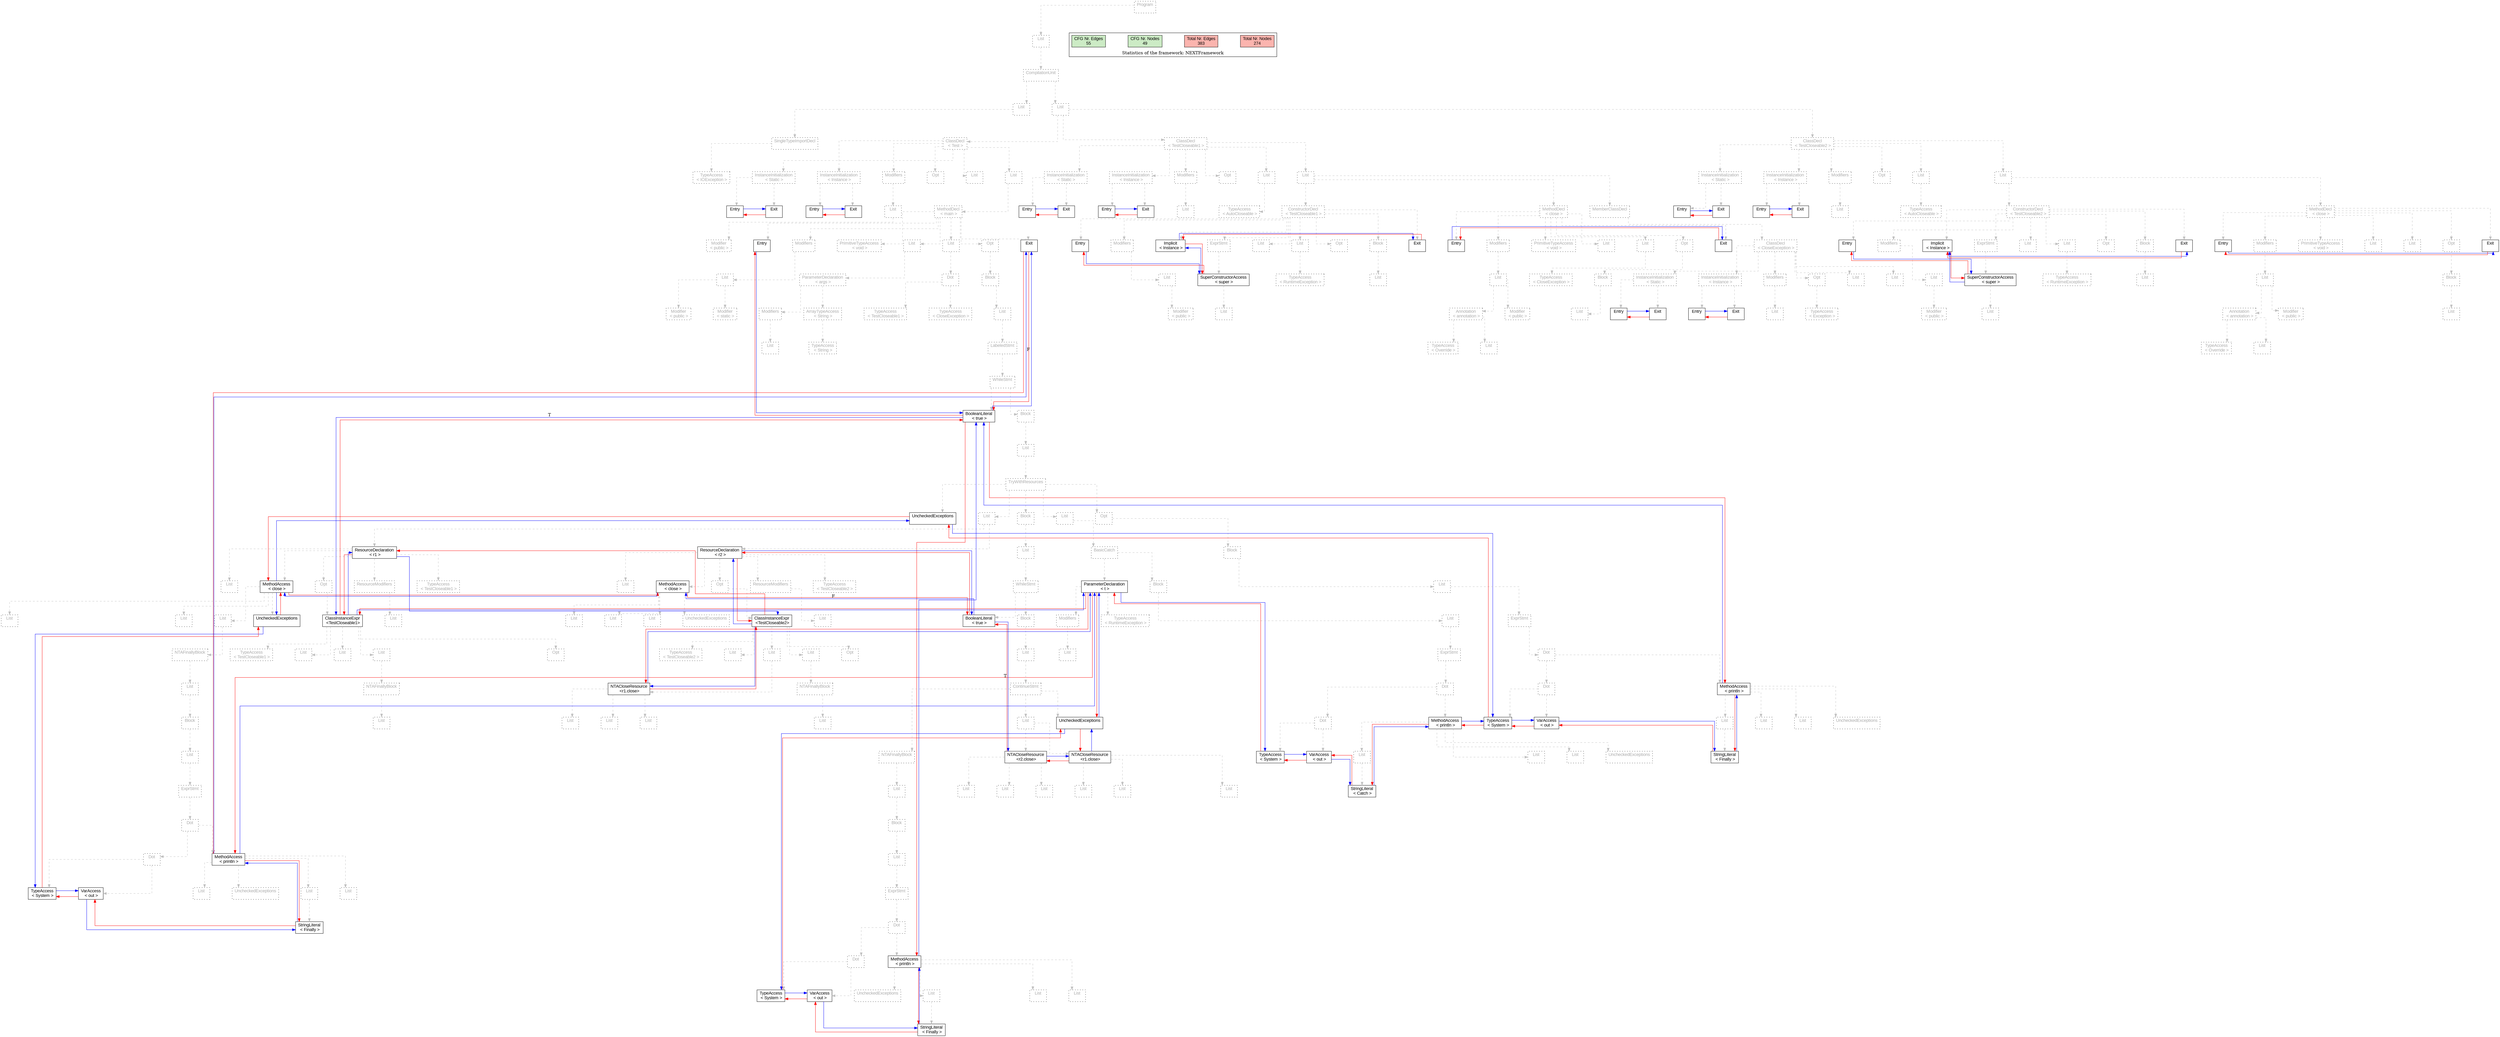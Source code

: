 digraph G {
graph [splines=ortho, nodesep="1", ranksep="1"]
node [shape=rect, fontname=Arial];
{ rank = same; "Program[0]"}
{ rank = same; "List[1]"}
{ rank = same; "CompilationUnit[2]"}
{ rank = same; "List[3]"; "List[6]"}
{ rank = same; "SingleTypeImportDecl[4]"; "ClassDecl[7]"; "ClassDecl[180]"; "ClassDecl[252]"}
{ rank = same; "TypeAccess[5]"; "Modifiers[24]"; "Opt[27]"; "List[28]"; "List[29]"; "InstanceInitialization[8]"; "InstanceInitialization[16]"; "Modifiers[197]"; "Opt[199]"; "List[200]"; "List[202]"; "InstanceInitialization[181]"; "InstanceInitialization[189]"; "Modifiers[269]"; "Opt[271]"; "List[272]"; "List[274]"; "InstanceInitialization[253]"; "InstanceInitialization[261]"}
{ rank = same; "List[25]"; "MethodDecl[30]"; "Entry[9]"; "Exit[10]"; "Entry[17]"; "Exit[18]"; "List[198]"; "TypeAccess[201]"; "ConstructorDecl[203]"; "MethodDecl[213]"; "MemberClassDecl[228]"; "Entry[182]"; "Exit[183]"; "Entry[190]"; "Exit[191]"; "List[270]"; "TypeAccess[273]"; "ConstructorDecl[275]"; "MethodDecl[285]"; "Entry[254]"; "Exit[255]"; "Entry[262]"; "Exit[263]"}
{ rank = same; "Modifier[26]"; "Entry[31]"; "Modifiers[32]"; "PrimitiveTypeAccess[36]"; "List[37]"; "List[43]"; "Opt[47]"; "Exit[48]"; "Entry[204]"; "Implicit[204]"; "Modifiers[204]"; "List[207]"; "List[208]"; "Opt[210]"; "Block[211]"; "Exit[204]"; "ExprStmt[213]"; "Entry[214]"; "Modifiers[215]"; "PrimitiveTypeAccess[221]"; "List[222]"; "List[223]"; "Opt[225]"; "Exit[226]"; "ClassDecl[229]"; "Entry[276]"; "Implicit[276]"; "Modifiers[276]"; "List[279]"; "List[280]"; "Opt[282]"; "Block[283]"; "Exit[276]"; "ExprStmt[285]"; "Entry[286]"; "Modifiers[287]"; "PrimitiveTypeAccess[293]"; "List[294]"; "List[295]"; "Opt[296]"; "Exit[297]"}
{ rank = same; "List[33]"; "ParameterDeclaration[38]"; "Dot[44]"; "Block[48]"; "List[205]"; "TypeAccess[209]"; "List[212]"; "SuperConstructorAccess[214]"; "List[216]"; "TypeAccess[224]"; "Block[226]"; "Modifiers[246]"; "Opt[248]"; "List[250]"; "List[251]"; "InstanceInitialization[230]"; "InstanceInitialization[238]"; "List[277]"; "TypeAccess[281]"; "List[284]"; "SuperConstructorAccess[286]"; "List[288]"; "Block[297]"}
{ rank = same; "Modifier[34]"; "Modifier[35]"; "Modifiers[39]"; "ArrayTypeAccess[41]"; "TypeAccess[45]"; "TypeAccess[46]"; "List[49]"; "Modifier[206]"; "List[215]"; "Annotation[217]"; "Modifier[220]"; "List[227]"; "List[247]"; "TypeAccess[249]"; "Entry[231]"; "Exit[232]"; "Entry[239]"; "Exit[240]"; "Modifier[278]"; "List[287]"; "Annotation[289]"; "Modifier[292]"; "List[298]"}
{ rank = same; "List[40]"; "TypeAccess[42]"; "LabeledStmt[50]"; "TypeAccess[218]"; "List[219]"; "TypeAccess[290]"; "List[291]"}
{ rank = same; "WhileStmt[51]"}
{ rank = same; "BooleanLiteral[52]"; "Block[53]"}
{ rank = same; "List[54]"}
{ rank = same; "TryWithResources[55]"}
{ rank = same; "List[56]"; "Block[114]"; "List[146]"; "Opt[165]"; "UncheckedExceptions[179]"}
{ rank = same; "List[78]"; "Opt[79]"; "ResourceModifiers[88]"; "TypeAccess[90]"; "MethodAccess[58]"; "List[97]"; "Opt[98]"; "ResourceModifiers[111]"; "TypeAccess[113]"; "MethodAccess[92]"; "WhileStmt[116]"; "ParameterDeclaration[148]"; "Block[152]"; "List[167]"}
{ rank = same; "ResourceDeclaration[57]"; "ResourceDeclaration[91]"; "List[115]"; "BasicCatch[147]"; "Block[166]"}
{ rank = same; "TypeAccess[81]"; "List[82]"; "Opt[83]"; "List[84]"; "List[85]"; "NTAFinallyBlock[63]"; "TypeAccess[100]"; "List[101]"; "Opt[102]"; "List[103]"; "List[108]"; "List[119]"; "List[150]"; "ExprStmt[154]"; "Dot[169]"}
{ rank = same; "ClassInstanceExpr[80]"; "List[89]"; "List[60]"; "List[61]"; "List[62]"; "UncheckedExceptions[59]"; "ClassInstanceExpr[99]"; "List[112]"; "List[94]"; "List[95]"; "List[96]"; "UncheckedExceptions[93]"; "BooleanLiteral[117]"; "Block[118]"; "Modifiers[149]"; "TypeAccess[151]"; "List[153]"; "ExprStmt[168]"}
{ rank = same; "List[87]"; "Block[65]"; "List[105]"; "List[106]"; "List[107]"; "List[110]"; "List[137]"; "UncheckedExceptions[121]"; "Dot[156]"; "MethodAccess[159]"; "TypeAccess[171]"; "VarAccess[172]"; "List[175]"; "List[177]"; "List[178]"; "UncheckedExceptions[174]"}
{ rank = same; "NTAFinallyBlock[86]"; "List[64]"; "NTACloseResource[104]"; "NTAFinallyBlock[109]"; "ContinueStmt[120]"; "Dot[155]"; "Dot[170]"; "MethodAccess[173]"}
{ rank = same; "ExprStmt[67]"; "List[123]"; "List[139]"; "List[140]"; "List[141]"; "List[143]"; "List[144]"; "List[145]"; "StringLiteral[162]"}
{ rank = same; "List[66]"; "NTAFinallyBlock[122]"; "NTACloseResource[138]"; "NTACloseResource[142]"; "TypeAccess[157]"; "VarAccess[158]"; "List[161]"; "List[163]"; "List[164]"; "UncheckedExceptions[160]"; "StringLiteral[176]"}
{ rank = same; "Dot[69]"; "MethodAccess[72]"; "List[125]"}
{ rank = same; "Dot[68]"; "Block[124]"}
{ rank = same; "StringLiteral[75]"; "Dot[127]"}
{ rank = same; "TypeAccess[70]"; "VarAccess[71]"; "List[74]"; "List[76]"; "List[77]"; "UncheckedExceptions[73]"; "ExprStmt[126]"}
{ rank = same; "TypeAccess[129]"; "VarAccess[130]"; "List[133]"; "List[135]"; "List[136]"; "UncheckedExceptions[132]"}
{ rank = same; "Dot[128]"; "MethodAccess[131]"}
{ rank = same; "StringLiteral[134]"}
"Program[0]" [label="Program\n ", style= dotted   fillcolor="#eeeeee" fontcolor="#aaaaaa"  ]
"List[1]" [label="List\n ", style= dotted   fillcolor="#eeeeee" fontcolor="#aaaaaa"  ]
"CompilationUnit[2]" [label="CompilationUnit\n ", style= dotted   fillcolor="#eeeeee" fontcolor="#aaaaaa"  ]
"List[3]" [label="List\n ", style= dotted   fillcolor="#eeeeee" fontcolor="#aaaaaa"  ]
"SingleTypeImportDecl[4]" [label="SingleTypeImportDecl\n ", style= dotted   fillcolor="#eeeeee" fontcolor="#aaaaaa"  ]
"TypeAccess[5]" [label="TypeAccess\n < IOException >", style= dotted   fillcolor="#eeeeee" fontcolor="#aaaaaa"  ]
"List[6]" [label="List\n ", style= dotted   fillcolor="#eeeeee" fontcolor="#aaaaaa"  ]
"ClassDecl[7]" [label="ClassDecl\n < Test >", style= dotted   fillcolor="#eeeeee" fontcolor="#aaaaaa"  ]
"Modifiers[24]" [label="Modifiers\n ", style= dotted   fillcolor="#eeeeee" fontcolor="#aaaaaa"  ]
"List[25]" [label="List\n ", style= dotted   fillcolor="#eeeeee" fontcolor="#aaaaaa"  ]
"Modifier[26]" [label="Modifier\n < public >", style= dotted   fillcolor="#eeeeee" fontcolor="#aaaaaa"  ]
"Opt[27]" [label="Opt\n ", style= dotted   fillcolor="#eeeeee" fontcolor="#aaaaaa"  ]
"List[28]" [label="List\n ", style= dotted   fillcolor="#eeeeee" fontcolor="#aaaaaa"  ]
"List[29]" [label="List\n ", style= dotted   fillcolor="#eeeeee" fontcolor="#aaaaaa"  ]
"MethodDecl[30]" [label="MethodDecl\n < main >", style= dotted   fillcolor="#eeeeee" fontcolor="#aaaaaa"  ]
"Entry[31]" [label="Entry\n ", fillcolor=white   style=filled  ]
"Modifiers[32]" [label="Modifiers\n ", style= dotted   fillcolor="#eeeeee" fontcolor="#aaaaaa"  ]
"List[33]" [label="List\n ", style= dotted   fillcolor="#eeeeee" fontcolor="#aaaaaa"  ]
"Modifier[34]" [label="Modifier\n < public >", style= dotted   fillcolor="#eeeeee" fontcolor="#aaaaaa"  ]
"Modifier[35]" [label="Modifier\n < static >", style= dotted   fillcolor="#eeeeee" fontcolor="#aaaaaa"  ]
"PrimitiveTypeAccess[36]" [label="PrimitiveTypeAccess\n < void >", style= dotted   fillcolor="#eeeeee" fontcolor="#aaaaaa"  ]
"List[37]" [label="List\n ", style= dotted   fillcolor="#eeeeee" fontcolor="#aaaaaa"  ]
"ParameterDeclaration[38]" [label="ParameterDeclaration\n < args >", style= dotted   fillcolor="#eeeeee" fontcolor="#aaaaaa"  ]
"Modifiers[39]" [label="Modifiers\n ", style= dotted   fillcolor="#eeeeee" fontcolor="#aaaaaa"  ]
"List[40]" [label="List\n ", style= dotted   fillcolor="#eeeeee" fontcolor="#aaaaaa"  ]
"ArrayTypeAccess[41]" [label="ArrayTypeAccess\n < String >", style= dotted   fillcolor="#eeeeee" fontcolor="#aaaaaa"  ]
"TypeAccess[42]" [label="TypeAccess\n < String >", style= dotted   fillcolor="#eeeeee" fontcolor="#aaaaaa"  ]
"List[43]" [label="List\n ", style= dotted   fillcolor="#eeeeee" fontcolor="#aaaaaa"  ]
"Dot[44]" [label="Dot\n ", style= dotted   fillcolor="#eeeeee" fontcolor="#aaaaaa"  ]
"TypeAccess[45]" [label="TypeAccess\n < TestCloseable1 >", style= dotted   fillcolor="#eeeeee" fontcolor="#aaaaaa"  ]
"TypeAccess[46]" [label="TypeAccess\n < CloseException >", style= dotted   fillcolor="#eeeeee" fontcolor="#aaaaaa"  ]
"Opt[47]" [label="Opt\n ", style= dotted   fillcolor="#eeeeee" fontcolor="#aaaaaa"  ]
"Block[48]" [label="Block\n ", style= dotted   fillcolor="#eeeeee" fontcolor="#aaaaaa"  ]
"List[49]" [label="List\n ", style= dotted   fillcolor="#eeeeee" fontcolor="#aaaaaa"  ]
"LabeledStmt[50]" [label="LabeledStmt\n ", style= dotted   fillcolor="#eeeeee" fontcolor="#aaaaaa"  ]
"WhileStmt[51]" [label="WhileStmt\n ", style= dotted   fillcolor="#eeeeee" fontcolor="#aaaaaa"  ]
"BooleanLiteral[52]" [label="BooleanLiteral\n < true >", fillcolor=white   style=filled  ]
"Block[53]" [label="Block\n ", style= dotted   fillcolor="#eeeeee" fontcolor="#aaaaaa"  ]
"List[54]" [label="List\n ", style= dotted   fillcolor="#eeeeee" fontcolor="#aaaaaa"  ]
"TryWithResources[55]" [label="TryWithResources\n ", style= dotted   fillcolor="#eeeeee" fontcolor="#aaaaaa"  ]
"List[56]" [label="List\n ", style= dotted   fillcolor="#eeeeee" fontcolor="#aaaaaa"  ]
"ResourceDeclaration[57]" [label="ResourceDeclaration\n < r1 >", fillcolor=white   style=filled  ]
"List[78]" [label="List\n ", style= dotted   fillcolor="#eeeeee" fontcolor="#aaaaaa"  ]
"Opt[79]" [label="Opt\n ", style= dotted   fillcolor="#eeeeee" fontcolor="#aaaaaa"  ]
"ClassInstanceExpr[80]" [label="ClassInstanceExpr\n <TestCloseable1>", fillcolor=white   style=filled  ]
"TypeAccess[81]" [label="TypeAccess\n < TestCloseable1 >", style= dotted   fillcolor="#eeeeee" fontcolor="#aaaaaa"  ]
"List[82]" [label="List\n ", style= dotted   fillcolor="#eeeeee" fontcolor="#aaaaaa"  ]
"Opt[83]" [label="Opt\n ", style= dotted   fillcolor="#eeeeee" fontcolor="#aaaaaa"  ]
"List[84]" [label="List\n ", style= dotted   fillcolor="#eeeeee" fontcolor="#aaaaaa"  ]
"List[85]" [label="List\n ", style= dotted   fillcolor="#eeeeee" fontcolor="#aaaaaa"  ]
"NTAFinallyBlock[86]" [label="NTAFinallyBlock\n ", style= dotted   fillcolor="#eeeeee" fontcolor="#aaaaaa"  ]
"List[87]" [label="List\n ", style= dotted   fillcolor="#eeeeee" fontcolor="#aaaaaa"  ]
"ResourceModifiers[88]" [label="ResourceModifiers\n ", style= dotted   fillcolor="#eeeeee" fontcolor="#aaaaaa"  ]
"List[89]" [label="List\n ", style= dotted   fillcolor="#eeeeee" fontcolor="#aaaaaa"  ]
"TypeAccess[90]" [label="TypeAccess\n < TestCloseable1 >", style= dotted   fillcolor="#eeeeee" fontcolor="#aaaaaa"  ]
"MethodAccess[58]" [label="MethodAccess\n < close >", fillcolor=white   style=filled  ]
"List[60]" [label="List\n ", style= dotted   fillcolor="#eeeeee" fontcolor="#aaaaaa"  ]
"List[61]" [label="List\n ", style= dotted   fillcolor="#eeeeee" fontcolor="#aaaaaa"  ]
"List[62]" [label="List\n ", style= dotted   fillcolor="#eeeeee" fontcolor="#aaaaaa"  ]
"NTAFinallyBlock[63]" [label="NTAFinallyBlock\n ", style= dotted   fillcolor="#eeeeee" fontcolor="#aaaaaa"  ]
"List[64]" [label="List\n ", style= dotted   fillcolor="#eeeeee" fontcolor="#aaaaaa"  ]
"Block[65]" [label="Block\n ", style= dotted   fillcolor="#eeeeee" fontcolor="#aaaaaa"  ]
"List[66]" [label="List\n ", style= dotted   fillcolor="#eeeeee" fontcolor="#aaaaaa"  ]
"ExprStmt[67]" [label="ExprStmt\n ", style= dotted   fillcolor="#eeeeee" fontcolor="#aaaaaa"  ]
"Dot[68]" [label="Dot\n ", style= dotted   fillcolor="#eeeeee" fontcolor="#aaaaaa"  ]
"Dot[69]" [label="Dot\n ", style= dotted   fillcolor="#eeeeee" fontcolor="#aaaaaa"  ]
"TypeAccess[70]" [label="TypeAccess\n < System >", fillcolor=white   style=filled  ]
"VarAccess[71]" [label="VarAccess\n < out >", fillcolor=white   style=filled  ]
"MethodAccess[72]" [label="MethodAccess\n < println >", fillcolor=white   style=filled  ]
"List[74]" [label="List\n ", style= dotted   fillcolor="#eeeeee" fontcolor="#aaaaaa"  ]
"StringLiteral[75]" [label="StringLiteral\n < Finally >", fillcolor=white   style=filled  ]
"List[76]" [label="List\n ", style= dotted   fillcolor="#eeeeee" fontcolor="#aaaaaa"  ]
"List[77]" [label="List\n ", style= dotted   fillcolor="#eeeeee" fontcolor="#aaaaaa"  ]
"UncheckedExceptions[73]" [label="UncheckedExceptions\n ", style= dotted   fillcolor="#eeeeee" fontcolor="#aaaaaa"  ]
"UncheckedExceptions[59]" [label="UncheckedExceptions\n ", fillcolor=white   style=filled  ]
"ResourceDeclaration[91]" [label="ResourceDeclaration\n < r2 >", fillcolor=white   style=filled  ]
"List[97]" [label="List\n ", style= dotted   fillcolor="#eeeeee" fontcolor="#aaaaaa"  ]
"Opt[98]" [label="Opt\n ", style= dotted   fillcolor="#eeeeee" fontcolor="#aaaaaa"  ]
"ClassInstanceExpr[99]" [label="ClassInstanceExpr\n <TestCloseable2>", fillcolor=white   style=filled  ]
"TypeAccess[100]" [label="TypeAccess\n < TestCloseable2 >", style= dotted   fillcolor="#eeeeee" fontcolor="#aaaaaa"  ]
"List[101]" [label="List\n ", style= dotted   fillcolor="#eeeeee" fontcolor="#aaaaaa"  ]
"Opt[102]" [label="Opt\n ", style= dotted   fillcolor="#eeeeee" fontcolor="#aaaaaa"  ]
"List[103]" [label="List\n ", style= dotted   fillcolor="#eeeeee" fontcolor="#aaaaaa"  ]
"NTACloseResource[104]" [label="NTACloseResource\n <r1.close>", fillcolor=white   style=filled  ]
"List[105]" [label="List\n ", style= dotted   fillcolor="#eeeeee" fontcolor="#aaaaaa"  ]
"List[106]" [label="List\n ", style= dotted   fillcolor="#eeeeee" fontcolor="#aaaaaa"  ]
"List[107]" [label="List\n ", style= dotted   fillcolor="#eeeeee" fontcolor="#aaaaaa"  ]
"List[108]" [label="List\n ", style= dotted   fillcolor="#eeeeee" fontcolor="#aaaaaa"  ]
"NTAFinallyBlock[109]" [label="NTAFinallyBlock\n ", style= dotted   fillcolor="#eeeeee" fontcolor="#aaaaaa"  ]
"List[110]" [label="List\n ", style= dotted   fillcolor="#eeeeee" fontcolor="#aaaaaa"  ]
"ResourceModifiers[111]" [label="ResourceModifiers\n ", style= dotted   fillcolor="#eeeeee" fontcolor="#aaaaaa"  ]
"List[112]" [label="List\n ", style= dotted   fillcolor="#eeeeee" fontcolor="#aaaaaa"  ]
"TypeAccess[113]" [label="TypeAccess\n < TestCloseable2 >", style= dotted   fillcolor="#eeeeee" fontcolor="#aaaaaa"  ]
"MethodAccess[92]" [label="MethodAccess\n < close >", fillcolor=white   style=filled  ]
"List[94]" [label="List\n ", style= dotted   fillcolor="#eeeeee" fontcolor="#aaaaaa"  ]
"List[95]" [label="List\n ", style= dotted   fillcolor="#eeeeee" fontcolor="#aaaaaa"  ]
"List[96]" [label="List\n ", style= dotted   fillcolor="#eeeeee" fontcolor="#aaaaaa"  ]
"UncheckedExceptions[93]" [label="UncheckedExceptions\n ", style= dotted   fillcolor="#eeeeee" fontcolor="#aaaaaa"  ]
"Block[114]" [label="Block\n ", style= dotted   fillcolor="#eeeeee" fontcolor="#aaaaaa"  ]
"List[115]" [label="List\n ", style= dotted   fillcolor="#eeeeee" fontcolor="#aaaaaa"  ]
"WhileStmt[116]" [label="WhileStmt\n ", style= dotted   fillcolor="#eeeeee" fontcolor="#aaaaaa"  ]
"BooleanLiteral[117]" [label="BooleanLiteral\n < true >", fillcolor=white   style=filled  ]
"Block[118]" [label="Block\n ", style= dotted   fillcolor="#eeeeee" fontcolor="#aaaaaa"  ]
"List[119]" [label="List\n ", style= dotted   fillcolor="#eeeeee" fontcolor="#aaaaaa"  ]
"ContinueStmt[120]" [label="ContinueStmt\n ", style= dotted   fillcolor="#eeeeee" fontcolor="#aaaaaa"  ]
"NTAFinallyBlock[122]" [label="NTAFinallyBlock\n ", style= dotted   fillcolor="#eeeeee" fontcolor="#aaaaaa"  ]
"List[123]" [label="List\n ", style= dotted   fillcolor="#eeeeee" fontcolor="#aaaaaa"  ]
"Block[124]" [label="Block\n ", style= dotted   fillcolor="#eeeeee" fontcolor="#aaaaaa"  ]
"List[125]" [label="List\n ", style= dotted   fillcolor="#eeeeee" fontcolor="#aaaaaa"  ]
"ExprStmt[126]" [label="ExprStmt\n ", style= dotted   fillcolor="#eeeeee" fontcolor="#aaaaaa"  ]
"Dot[127]" [label="Dot\n ", style= dotted   fillcolor="#eeeeee" fontcolor="#aaaaaa"  ]
"Dot[128]" [label="Dot\n ", style= dotted   fillcolor="#eeeeee" fontcolor="#aaaaaa"  ]
"TypeAccess[129]" [label="TypeAccess\n < System >", fillcolor=white   style=filled  ]
"VarAccess[130]" [label="VarAccess\n < out >", fillcolor=white   style=filled  ]
"MethodAccess[131]" [label="MethodAccess\n < println >", fillcolor=white   style=filled  ]
"List[133]" [label="List\n ", style= dotted   fillcolor="#eeeeee" fontcolor="#aaaaaa"  ]
"StringLiteral[134]" [label="StringLiteral\n < Finally >", fillcolor=white   style=filled  ]
"List[135]" [label="List\n ", style= dotted   fillcolor="#eeeeee" fontcolor="#aaaaaa"  ]
"List[136]" [label="List\n ", style= dotted   fillcolor="#eeeeee" fontcolor="#aaaaaa"  ]
"UncheckedExceptions[132]" [label="UncheckedExceptions\n ", style= dotted   fillcolor="#eeeeee" fontcolor="#aaaaaa"  ]
"List[137]" [label="List\n ", style= dotted   fillcolor="#eeeeee" fontcolor="#aaaaaa"  ]
"NTACloseResource[138]" [label="NTACloseResource\n <r2.close>", fillcolor=white   style=filled  ]
"List[139]" [label="List\n ", style= dotted   fillcolor="#eeeeee" fontcolor="#aaaaaa"  ]
"List[140]" [label="List\n ", style= dotted   fillcolor="#eeeeee" fontcolor="#aaaaaa"  ]
"List[141]" [label="List\n ", style= dotted   fillcolor="#eeeeee" fontcolor="#aaaaaa"  ]
"NTACloseResource[142]" [label="NTACloseResource\n <r1.close>", fillcolor=white   style=filled  ]
"List[143]" [label="List\n ", style= dotted   fillcolor="#eeeeee" fontcolor="#aaaaaa"  ]
"List[144]" [label="List\n ", style= dotted   fillcolor="#eeeeee" fontcolor="#aaaaaa"  ]
"List[145]" [label="List\n ", style= dotted   fillcolor="#eeeeee" fontcolor="#aaaaaa"  ]
"UncheckedExceptions[121]" [label="UncheckedExceptions\n ", fillcolor=white   style=filled  ]
"List[146]" [label="List\n ", style= dotted   fillcolor="#eeeeee" fontcolor="#aaaaaa"  ]
"BasicCatch[147]" [label="BasicCatch\n ", style= dotted   fillcolor="#eeeeee" fontcolor="#aaaaaa"  ]
"ParameterDeclaration[148]" [label="ParameterDeclaration\n < t >", fillcolor=white   style=filled  ]
"Modifiers[149]" [label="Modifiers\n ", style= dotted   fillcolor="#eeeeee" fontcolor="#aaaaaa"  ]
"List[150]" [label="List\n ", style= dotted   fillcolor="#eeeeee" fontcolor="#aaaaaa"  ]
"TypeAccess[151]" [label="TypeAccess\n < RuntimeException >", style= dotted   fillcolor="#eeeeee" fontcolor="#aaaaaa"  ]
"Block[152]" [label="Block\n ", style= dotted   fillcolor="#eeeeee" fontcolor="#aaaaaa"  ]
"List[153]" [label="List\n ", style= dotted   fillcolor="#eeeeee" fontcolor="#aaaaaa"  ]
"ExprStmt[154]" [label="ExprStmt\n ", style= dotted   fillcolor="#eeeeee" fontcolor="#aaaaaa"  ]
"Dot[155]" [label="Dot\n ", style= dotted   fillcolor="#eeeeee" fontcolor="#aaaaaa"  ]
"Dot[156]" [label="Dot\n ", style= dotted   fillcolor="#eeeeee" fontcolor="#aaaaaa"  ]
"TypeAccess[157]" [label="TypeAccess\n < System >", fillcolor=white   style=filled  ]
"VarAccess[158]" [label="VarAccess\n < out >", fillcolor=white   style=filled  ]
"MethodAccess[159]" [label="MethodAccess\n < println >", fillcolor=white   style=filled  ]
"List[161]" [label="List\n ", style= dotted   fillcolor="#eeeeee" fontcolor="#aaaaaa"  ]
"StringLiteral[162]" [label="StringLiteral\n < Catch >", fillcolor=white   style=filled  ]
"List[163]" [label="List\n ", style= dotted   fillcolor="#eeeeee" fontcolor="#aaaaaa"  ]
"List[164]" [label="List\n ", style= dotted   fillcolor="#eeeeee" fontcolor="#aaaaaa"  ]
"UncheckedExceptions[160]" [label="UncheckedExceptions\n ", style= dotted   fillcolor="#eeeeee" fontcolor="#aaaaaa"  ]
"Opt[165]" [label="Opt\n ", style= dotted   fillcolor="#eeeeee" fontcolor="#aaaaaa"  ]
"Block[166]" [label="Block\n ", style= dotted   fillcolor="#eeeeee" fontcolor="#aaaaaa"  ]
"List[167]" [label="List\n ", style= dotted   fillcolor="#eeeeee" fontcolor="#aaaaaa"  ]
"ExprStmt[168]" [label="ExprStmt\n ", style= dotted   fillcolor="#eeeeee" fontcolor="#aaaaaa"  ]
"Dot[169]" [label="Dot\n ", style= dotted   fillcolor="#eeeeee" fontcolor="#aaaaaa"  ]
"Dot[170]" [label="Dot\n ", style= dotted   fillcolor="#eeeeee" fontcolor="#aaaaaa"  ]
"TypeAccess[171]" [label="TypeAccess\n < System >", fillcolor=white   style=filled  ]
"VarAccess[172]" [label="VarAccess\n < out >", fillcolor=white   style=filled  ]
"MethodAccess[173]" [label="MethodAccess\n < println >", fillcolor=white   style=filled  ]
"List[175]" [label="List\n ", style= dotted   fillcolor="#eeeeee" fontcolor="#aaaaaa"  ]
"StringLiteral[176]" [label="StringLiteral\n < Finally >", fillcolor=white   style=filled  ]
"List[177]" [label="List\n ", style= dotted   fillcolor="#eeeeee" fontcolor="#aaaaaa"  ]
"List[178]" [label="List\n ", style= dotted   fillcolor="#eeeeee" fontcolor="#aaaaaa"  ]
"UncheckedExceptions[174]" [label="UncheckedExceptions\n ", style= dotted   fillcolor="#eeeeee" fontcolor="#aaaaaa"  ]
"UncheckedExceptions[179]" [label="UncheckedExceptions\n ", fillcolor=white   style=filled  ]
"Exit[48]" [label="Exit\n ", fillcolor=white   style=filled  ]
"InstanceInitialization[8]" [label="InstanceInitialization\n < Instance >", style= dotted   fillcolor="#eeeeee" fontcolor="#aaaaaa"  ]
"Entry[9]" [label="Entry\n ", fillcolor=white   style=filled  ]
"Exit[10]" [label="Exit\n ", fillcolor=white   style=filled  ]
"InstanceInitialization[16]" [label="InstanceInitialization\n < Static >", style= dotted   fillcolor="#eeeeee" fontcolor="#aaaaaa"  ]
"Entry[17]" [label="Entry\n ", fillcolor=white   style=filled  ]
"Exit[18]" [label="Exit\n ", fillcolor=white   style=filled  ]
"ClassDecl[180]" [label="ClassDecl\n < TestCloseable1 >", style= dotted   fillcolor="#eeeeee" fontcolor="#aaaaaa"  ]
"Modifiers[197]" [label="Modifiers\n ", style= dotted   fillcolor="#eeeeee" fontcolor="#aaaaaa"  ]
"List[198]" [label="List\n ", style= dotted   fillcolor="#eeeeee" fontcolor="#aaaaaa"  ]
"Opt[199]" [label="Opt\n ", style= dotted   fillcolor="#eeeeee" fontcolor="#aaaaaa"  ]
"List[200]" [label="List\n ", style= dotted   fillcolor="#eeeeee" fontcolor="#aaaaaa"  ]
"TypeAccess[201]" [label="TypeAccess\n < AutoCloseable >", style= dotted   fillcolor="#eeeeee" fontcolor="#aaaaaa"  ]
"List[202]" [label="List\n ", style= dotted   fillcolor="#eeeeee" fontcolor="#aaaaaa"  ]
"ConstructorDecl[203]" [label="ConstructorDecl\n < TestCloseable1 >", style= dotted   fillcolor="#eeeeee" fontcolor="#aaaaaa"  ]
"Entry[204]" [label="Entry\n ", fillcolor=white   style=filled  ]
"Implicit[204]" [label="Implicit\n < Instance >", fillcolor=white   style=filled  ]
"Modifiers[204]" [label="Modifiers\n ", style= dotted   fillcolor="#eeeeee" fontcolor="#aaaaaa"  ]
"List[205]" [label="List\n ", style= dotted   fillcolor="#eeeeee" fontcolor="#aaaaaa"  ]
"Modifier[206]" [label="Modifier\n < public >", style= dotted   fillcolor="#eeeeee" fontcolor="#aaaaaa"  ]
"List[207]" [label="List\n ", style= dotted   fillcolor="#eeeeee" fontcolor="#aaaaaa"  ]
"List[208]" [label="List\n ", style= dotted   fillcolor="#eeeeee" fontcolor="#aaaaaa"  ]
"TypeAccess[209]" [label="TypeAccess\n < RuntimeException >", style= dotted   fillcolor="#eeeeee" fontcolor="#aaaaaa"  ]
"Opt[210]" [label="Opt\n ", style= dotted   fillcolor="#eeeeee" fontcolor="#aaaaaa"  ]
"Block[211]" [label="Block\n ", style= dotted   fillcolor="#eeeeee" fontcolor="#aaaaaa"  ]
"List[212]" [label="List\n ", style= dotted   fillcolor="#eeeeee" fontcolor="#aaaaaa"  ]
"Exit[204]" [label="Exit\n ", fillcolor=white   style=filled  ]
"ExprStmt[213]" [label="ExprStmt\n ", style= dotted   fillcolor="#eeeeee" fontcolor="#aaaaaa"  ]
"SuperConstructorAccess[214]" [label="SuperConstructorAccess\n < super >", fillcolor=white   style=filled  ]
"List[215]" [label="List\n ", style= dotted   fillcolor="#eeeeee" fontcolor="#aaaaaa"  ]
"MethodDecl[213]" [label="MethodDecl\n < close >", style= dotted   fillcolor="#eeeeee" fontcolor="#aaaaaa"  ]
"Entry[214]" [label="Entry\n ", fillcolor=white   style=filled  ]
"Modifiers[215]" [label="Modifiers\n ", style= dotted   fillcolor="#eeeeee" fontcolor="#aaaaaa"  ]
"List[216]" [label="List\n ", style= dotted   fillcolor="#eeeeee" fontcolor="#aaaaaa"  ]
"Annotation[217]" [label="Annotation\n < annotation >", style= dotted   fillcolor="#eeeeee" fontcolor="#aaaaaa"  ]
"TypeAccess[218]" [label="TypeAccess\n < Override >", style= dotted   fillcolor="#eeeeee" fontcolor="#aaaaaa"  ]
"List[219]" [label="List\n ", style= dotted   fillcolor="#eeeeee" fontcolor="#aaaaaa"  ]
"Modifier[220]" [label="Modifier\n < public >", style= dotted   fillcolor="#eeeeee" fontcolor="#aaaaaa"  ]
"PrimitiveTypeAccess[221]" [label="PrimitiveTypeAccess\n < void >", style= dotted   fillcolor="#eeeeee" fontcolor="#aaaaaa"  ]
"List[222]" [label="List\n ", style= dotted   fillcolor="#eeeeee" fontcolor="#aaaaaa"  ]
"List[223]" [label="List\n ", style= dotted   fillcolor="#eeeeee" fontcolor="#aaaaaa"  ]
"TypeAccess[224]" [label="TypeAccess\n < CloseException >", style= dotted   fillcolor="#eeeeee" fontcolor="#aaaaaa"  ]
"Opt[225]" [label="Opt\n ", style= dotted   fillcolor="#eeeeee" fontcolor="#aaaaaa"  ]
"Block[226]" [label="Block\n ", style= dotted   fillcolor="#eeeeee" fontcolor="#aaaaaa"  ]
"List[227]" [label="List\n ", style= dotted   fillcolor="#eeeeee" fontcolor="#aaaaaa"  ]
"Exit[226]" [label="Exit\n ", fillcolor=white   style=filled  ]
"MemberClassDecl[228]" [label="MemberClassDecl\n ", style= dotted   fillcolor="#eeeeee" fontcolor="#aaaaaa"  ]
"ClassDecl[229]" [label="ClassDecl\n < CloseException >", style= dotted   fillcolor="#eeeeee" fontcolor="#aaaaaa"  ]
"Modifiers[246]" [label="Modifiers\n ", style= dotted   fillcolor="#eeeeee" fontcolor="#aaaaaa"  ]
"List[247]" [label="List\n ", style= dotted   fillcolor="#eeeeee" fontcolor="#aaaaaa"  ]
"Opt[248]" [label="Opt\n ", style= dotted   fillcolor="#eeeeee" fontcolor="#aaaaaa"  ]
"TypeAccess[249]" [label="TypeAccess\n < Exception >", style= dotted   fillcolor="#eeeeee" fontcolor="#aaaaaa"  ]
"List[250]" [label="List\n ", style= dotted   fillcolor="#eeeeee" fontcolor="#aaaaaa"  ]
"List[251]" [label="List\n ", style= dotted   fillcolor="#eeeeee" fontcolor="#aaaaaa"  ]
"InstanceInitialization[230]" [label="InstanceInitialization\n < Instance >", style= dotted   fillcolor="#eeeeee" fontcolor="#aaaaaa"  ]
"Entry[231]" [label="Entry\n ", fillcolor=white   style=filled  ]
"Exit[232]" [label="Exit\n ", fillcolor=white   style=filled  ]
"InstanceInitialization[238]" [label="InstanceInitialization\n < Static >", style= dotted   fillcolor="#eeeeee" fontcolor="#aaaaaa"  ]
"Entry[239]" [label="Entry\n ", fillcolor=white   style=filled  ]
"Exit[240]" [label="Exit\n ", fillcolor=white   style=filled  ]
"InstanceInitialization[181]" [label="InstanceInitialization\n < Instance >", style= dotted   fillcolor="#eeeeee" fontcolor="#aaaaaa"  ]
"Entry[182]" [label="Entry\n ", fillcolor=white   style=filled  ]
"Exit[183]" [label="Exit\n ", fillcolor=white   style=filled  ]
"InstanceInitialization[189]" [label="InstanceInitialization\n < Static >", style= dotted   fillcolor="#eeeeee" fontcolor="#aaaaaa"  ]
"Entry[190]" [label="Entry\n ", fillcolor=white   style=filled  ]
"Exit[191]" [label="Exit\n ", fillcolor=white   style=filled  ]
"ClassDecl[252]" [label="ClassDecl\n < TestCloseable2 >", style= dotted   fillcolor="#eeeeee" fontcolor="#aaaaaa"  ]
"Modifiers[269]" [label="Modifiers\n ", style= dotted   fillcolor="#eeeeee" fontcolor="#aaaaaa"  ]
"List[270]" [label="List\n ", style= dotted   fillcolor="#eeeeee" fontcolor="#aaaaaa"  ]
"Opt[271]" [label="Opt\n ", style= dotted   fillcolor="#eeeeee" fontcolor="#aaaaaa"  ]
"List[272]" [label="List\n ", style= dotted   fillcolor="#eeeeee" fontcolor="#aaaaaa"  ]
"TypeAccess[273]" [label="TypeAccess\n < AutoCloseable >", style= dotted   fillcolor="#eeeeee" fontcolor="#aaaaaa"  ]
"List[274]" [label="List\n ", style= dotted   fillcolor="#eeeeee" fontcolor="#aaaaaa"  ]
"ConstructorDecl[275]" [label="ConstructorDecl\n < TestCloseable2 >", style= dotted   fillcolor="#eeeeee" fontcolor="#aaaaaa"  ]
"Entry[276]" [label="Entry\n ", fillcolor=white   style=filled  ]
"Implicit[276]" [label="Implicit\n < Instance >", fillcolor=white   style=filled  ]
"Modifiers[276]" [label="Modifiers\n ", style= dotted   fillcolor="#eeeeee" fontcolor="#aaaaaa"  ]
"List[277]" [label="List\n ", style= dotted   fillcolor="#eeeeee" fontcolor="#aaaaaa"  ]
"Modifier[278]" [label="Modifier\n < public >", style= dotted   fillcolor="#eeeeee" fontcolor="#aaaaaa"  ]
"List[279]" [label="List\n ", style= dotted   fillcolor="#eeeeee" fontcolor="#aaaaaa"  ]
"List[280]" [label="List\n ", style= dotted   fillcolor="#eeeeee" fontcolor="#aaaaaa"  ]
"TypeAccess[281]" [label="TypeAccess\n < RuntimeException >", style= dotted   fillcolor="#eeeeee" fontcolor="#aaaaaa"  ]
"Opt[282]" [label="Opt\n ", style= dotted   fillcolor="#eeeeee" fontcolor="#aaaaaa"  ]
"Block[283]" [label="Block\n ", style= dotted   fillcolor="#eeeeee" fontcolor="#aaaaaa"  ]
"List[284]" [label="List\n ", style= dotted   fillcolor="#eeeeee" fontcolor="#aaaaaa"  ]
"Exit[276]" [label="Exit\n ", fillcolor=white   style=filled  ]
"ExprStmt[285]" [label="ExprStmt\n ", style= dotted   fillcolor="#eeeeee" fontcolor="#aaaaaa"  ]
"SuperConstructorAccess[286]" [label="SuperConstructorAccess\n < super >", fillcolor=white   style=filled  ]
"List[287]" [label="List\n ", style= dotted   fillcolor="#eeeeee" fontcolor="#aaaaaa"  ]
"MethodDecl[285]" [label="MethodDecl\n < close >", style= dotted   fillcolor="#eeeeee" fontcolor="#aaaaaa"  ]
"Entry[286]" [label="Entry\n ", fillcolor=white   style=filled  ]
"Modifiers[287]" [label="Modifiers\n ", style= dotted   fillcolor="#eeeeee" fontcolor="#aaaaaa"  ]
"List[288]" [label="List\n ", style= dotted   fillcolor="#eeeeee" fontcolor="#aaaaaa"  ]
"Annotation[289]" [label="Annotation\n < annotation >", style= dotted   fillcolor="#eeeeee" fontcolor="#aaaaaa"  ]
"TypeAccess[290]" [label="TypeAccess\n < Override >", style= dotted   fillcolor="#eeeeee" fontcolor="#aaaaaa"  ]
"List[291]" [label="List\n ", style= dotted   fillcolor="#eeeeee" fontcolor="#aaaaaa"  ]
"Modifier[292]" [label="Modifier\n < public >", style= dotted   fillcolor="#eeeeee" fontcolor="#aaaaaa"  ]
"PrimitiveTypeAccess[293]" [label="PrimitiveTypeAccess\n < void >", style= dotted   fillcolor="#eeeeee" fontcolor="#aaaaaa"  ]
"List[294]" [label="List\n ", style= dotted   fillcolor="#eeeeee" fontcolor="#aaaaaa"  ]
"List[295]" [label="List\n ", style= dotted   fillcolor="#eeeeee" fontcolor="#aaaaaa"  ]
"Opt[296]" [label="Opt\n ", style= dotted   fillcolor="#eeeeee" fontcolor="#aaaaaa"  ]
"Block[297]" [label="Block\n ", style= dotted   fillcolor="#eeeeee" fontcolor="#aaaaaa"  ]
"List[298]" [label="List\n ", style= dotted   fillcolor="#eeeeee" fontcolor="#aaaaaa"  ]
"Exit[297]" [label="Exit\n ", fillcolor=white   style=filled  ]
"InstanceInitialization[253]" [label="InstanceInitialization\n < Instance >", style= dotted   fillcolor="#eeeeee" fontcolor="#aaaaaa"  ]
"Entry[254]" [label="Entry\n ", fillcolor=white   style=filled  ]
"Exit[255]" [label="Exit\n ", fillcolor=white   style=filled  ]
"InstanceInitialization[261]" [label="InstanceInitialization\n < Static >", style= dotted   fillcolor="#eeeeee" fontcolor="#aaaaaa"  ]
"Entry[262]" [label="Entry\n ", fillcolor=white   style=filled  ]
"Exit[263]" [label="Exit\n ", fillcolor=white   style=filled  ]
"SingleTypeImportDecl[4]" -> "TypeAccess[5]" [style=dashed, color=gray]
"List[3]" -> "SingleTypeImportDecl[4]" [style=dashed, color=gray]
"CompilationUnit[2]" -> "List[3]" [style=dashed, color=gray]
"List[25]" -> "Modifier[26]" [style=dashed, color=gray]
"Modifiers[24]" -> "List[25]" [style=dashed, color=gray]
"ClassDecl[7]" -> "Modifiers[24]" [style=dashed, color=gray]
"ClassDecl[7]" -> "Opt[27]" [style=dashed, color=gray]
"ClassDecl[7]" -> "List[28]" [style=dashed, color=gray]
"MethodDecl[30]" -> "Entry[31]" [style=dashed, color=gray]
"List[33]" -> "Modifier[34]" [style=dashed, color=gray]
"List[33]" -> "Modifier[35]" [style=dashed, color=gray]
"Modifiers[32]" -> "List[33]" [style=dashed, color=gray]
"MethodDecl[30]" -> "Modifiers[32]" [style=dashed, color=gray]
"MethodDecl[30]" -> "PrimitiveTypeAccess[36]" [style=dashed, color=gray]
"Modifiers[39]" -> "List[40]" [style=dashed, color=gray]
"ParameterDeclaration[38]" -> "Modifiers[39]" [style=dashed, color=gray]
"ArrayTypeAccess[41]" -> "TypeAccess[42]" [style=dashed, color=gray]
"ParameterDeclaration[38]" -> "ArrayTypeAccess[41]" [style=dashed, color=gray]
"List[37]" -> "ParameterDeclaration[38]" [style=dashed, color=gray]
"MethodDecl[30]" -> "List[37]" [style=dashed, color=gray]
"Dot[44]" -> "TypeAccess[45]" [style=dashed, color=gray]
"Dot[44]" -> "TypeAccess[46]" [style=dashed, color=gray]
"List[43]" -> "Dot[44]" [style=dashed, color=gray]
"MethodDecl[30]" -> "List[43]" [style=dashed, color=gray]
"WhileStmt[51]" -> "BooleanLiteral[52]" [style=dashed, color=gray]
"ResourceDeclaration[57]" -> "List[78]" [style=dashed, color=gray]
"ClassInstanceExpr[80]" -> "TypeAccess[81]" [style=dashed, color=gray]
"ClassInstanceExpr[80]" -> "List[82]" [style=dashed, color=gray]
"ClassInstanceExpr[80]" -> "Opt[83]" [style=dashed, color=gray]
"ClassInstanceExpr[80]" -> "List[84]" [style=dashed, color=gray]
"NTAFinallyBlock[86]" -> "List[87]" [style=dashed, color=gray]
"List[85]" -> "NTAFinallyBlock[86]" [style=dashed, color=gray]
"ClassInstanceExpr[80]" -> "List[85]" [style=dashed, color=gray]
"Opt[79]" -> "ClassInstanceExpr[80]" [style=dashed, color=gray]
"ResourceDeclaration[57]" -> "Opt[79]" [style=dashed, color=gray]
"ResourceModifiers[88]" -> "List[89]" [style=dashed, color=gray]
"ResourceDeclaration[57]" -> "ResourceModifiers[88]" [style=dashed, color=gray]
"ResourceDeclaration[57]" -> "TypeAccess[90]" [style=dashed, color=gray]
"MethodAccess[58]" -> "List[60]" [style=dashed, color=gray]
"MethodAccess[58]" -> "List[61]" [style=dashed, color=gray]
"Dot[69]" -> "TypeAccess[70]" [style=dashed, color=gray]
"Dot[69]" -> "VarAccess[71]" [style=dashed, color=gray]
"Dot[68]" -> "Dot[69]" [style=dashed, color=gray]
"List[74]" -> "StringLiteral[75]" [style=dashed, color=gray]
"MethodAccess[72]" -> "List[74]" [style=dashed, color=gray]
"MethodAccess[72]" -> "List[76]" [style=dashed, color=gray]
"MethodAccess[72]" -> "List[77]" [style=dashed, color=gray]
"MethodAccess[72]" -> "UncheckedExceptions[73]" [style=dashed, color=gray]
"Dot[68]" -> "MethodAccess[72]" [style=dashed, color=gray]
"ExprStmt[67]" -> "Dot[68]" [style=dashed, color=gray]
"List[66]" -> "ExprStmt[67]" [style=dashed, color=gray]
"Block[65]" -> "List[66]" [style=dashed, color=gray]
"List[64]" -> "Block[65]" [style=dashed, color=gray]
"NTAFinallyBlock[63]" -> "List[64]" [style=dashed, color=gray]
"List[62]" -> "NTAFinallyBlock[63]" [style=dashed, color=gray]
"MethodAccess[58]" -> "List[62]" [style=dashed, color=gray]
"MethodAccess[58]" -> "UncheckedExceptions[59]" [style=dashed, color=gray]
"ResourceDeclaration[57]" -> "MethodAccess[58]" [style=dashed, color=gray]
"List[56]" -> "ResourceDeclaration[57]" [style=dashed, color=gray]
"ResourceDeclaration[91]" -> "List[97]" [style=dashed, color=gray]
"ClassInstanceExpr[99]" -> "TypeAccess[100]" [style=dashed, color=gray]
"ClassInstanceExpr[99]" -> "List[101]" [style=dashed, color=gray]
"ClassInstanceExpr[99]" -> "Opt[102]" [style=dashed, color=gray]
"NTACloseResource[104]" -> "List[105]" [style=dashed, color=gray]
"NTACloseResource[104]" -> "List[106]" [style=dashed, color=gray]
"NTACloseResource[104]" -> "List[107]" [style=dashed, color=gray]
"List[103]" -> "NTACloseResource[104]" [style=dashed, color=gray]
"ClassInstanceExpr[99]" -> "List[103]" [style=dashed, color=gray]
"NTAFinallyBlock[109]" -> "List[110]" [style=dashed, color=gray]
"List[108]" -> "NTAFinallyBlock[109]" [style=dashed, color=gray]
"ClassInstanceExpr[99]" -> "List[108]" [style=dashed, color=gray]
"Opt[98]" -> "ClassInstanceExpr[99]" [style=dashed, color=gray]
"ResourceDeclaration[91]" -> "Opt[98]" [style=dashed, color=gray]
"ResourceModifiers[111]" -> "List[112]" [style=dashed, color=gray]
"ResourceDeclaration[91]" -> "ResourceModifiers[111]" [style=dashed, color=gray]
"ResourceDeclaration[91]" -> "TypeAccess[113]" [style=dashed, color=gray]
"MethodAccess[92]" -> "List[94]" [style=dashed, color=gray]
"MethodAccess[92]" -> "List[95]" [style=dashed, color=gray]
"MethodAccess[92]" -> "List[96]" [style=dashed, color=gray]
"MethodAccess[92]" -> "UncheckedExceptions[93]" [style=dashed, color=gray]
"ResourceDeclaration[91]" -> "MethodAccess[92]" [style=dashed, color=gray]
"List[56]" -> "ResourceDeclaration[91]" [style=dashed, color=gray]
"TryWithResources[55]" -> "List[56]" [style=dashed, color=gray]
"WhileStmt[116]" -> "BooleanLiteral[117]" [style=dashed, color=gray]
"Dot[128]" -> "TypeAccess[129]" [style=dashed, color=gray]
"Dot[128]" -> "VarAccess[130]" [style=dashed, color=gray]
"Dot[127]" -> "Dot[128]" [style=dashed, color=gray]
"List[133]" -> "StringLiteral[134]" [style=dashed, color=gray]
"MethodAccess[131]" -> "List[133]" [style=dashed, color=gray]
"MethodAccess[131]" -> "List[135]" [style=dashed, color=gray]
"MethodAccess[131]" -> "List[136]" [style=dashed, color=gray]
"MethodAccess[131]" -> "UncheckedExceptions[132]" [style=dashed, color=gray]
"Dot[127]" -> "MethodAccess[131]" [style=dashed, color=gray]
"ExprStmt[126]" -> "Dot[127]" [style=dashed, color=gray]
"List[125]" -> "ExprStmt[126]" [style=dashed, color=gray]
"Block[124]" -> "List[125]" [style=dashed, color=gray]
"List[123]" -> "Block[124]" [style=dashed, color=gray]
"NTAFinallyBlock[122]" -> "List[123]" [style=dashed, color=gray]
"ContinueStmt[120]" -> "NTAFinallyBlock[122]" [style=dashed, color=gray]
"NTACloseResource[138]" -> "List[139]" [style=dashed, color=gray]
"NTACloseResource[138]" -> "List[140]" [style=dashed, color=gray]
"NTACloseResource[138]" -> "List[141]" [style=dashed, color=gray]
"List[137]" -> "NTACloseResource[138]" [style=dashed, color=gray]
"NTACloseResource[142]" -> "List[143]" [style=dashed, color=gray]
"NTACloseResource[142]" -> "List[144]" [style=dashed, color=gray]
"NTACloseResource[142]" -> "List[145]" [style=dashed, color=gray]
"List[137]" -> "NTACloseResource[142]" [style=dashed, color=gray]
"ContinueStmt[120]" -> "List[137]" [style=dashed, color=gray]
"ContinueStmt[120]" -> "UncheckedExceptions[121]" [style=dashed, color=gray]
"List[119]" -> "ContinueStmt[120]" [style=dashed, color=gray]
"Block[118]" -> "List[119]" [style=dashed, color=gray]
"WhileStmt[116]" -> "Block[118]" [style=dashed, color=gray]
"List[115]" -> "WhileStmt[116]" [style=dashed, color=gray]
"Block[114]" -> "List[115]" [style=dashed, color=gray]
"TryWithResources[55]" -> "Block[114]" [style=dashed, color=gray]
"Modifiers[149]" -> "List[150]" [style=dashed, color=gray]
"ParameterDeclaration[148]" -> "Modifiers[149]" [style=dashed, color=gray]
"ParameterDeclaration[148]" -> "TypeAccess[151]" [style=dashed, color=gray]
"BasicCatch[147]" -> "ParameterDeclaration[148]" [style=dashed, color=gray]
"Dot[156]" -> "TypeAccess[157]" [style=dashed, color=gray]
"Dot[156]" -> "VarAccess[158]" [style=dashed, color=gray]
"Dot[155]" -> "Dot[156]" [style=dashed, color=gray]
"List[161]" -> "StringLiteral[162]" [style=dashed, color=gray]
"MethodAccess[159]" -> "List[161]" [style=dashed, color=gray]
"MethodAccess[159]" -> "List[163]" [style=dashed, color=gray]
"MethodAccess[159]" -> "List[164]" [style=dashed, color=gray]
"MethodAccess[159]" -> "UncheckedExceptions[160]" [style=dashed, color=gray]
"Dot[155]" -> "MethodAccess[159]" [style=dashed, color=gray]
"ExprStmt[154]" -> "Dot[155]" [style=dashed, color=gray]
"List[153]" -> "ExprStmt[154]" [style=dashed, color=gray]
"Block[152]" -> "List[153]" [style=dashed, color=gray]
"BasicCatch[147]" -> "Block[152]" [style=dashed, color=gray]
"List[146]" -> "BasicCatch[147]" [style=dashed, color=gray]
"TryWithResources[55]" -> "List[146]" [style=dashed, color=gray]
"Dot[170]" -> "TypeAccess[171]" [style=dashed, color=gray]
"Dot[170]" -> "VarAccess[172]" [style=dashed, color=gray]
"Dot[169]" -> "Dot[170]" [style=dashed, color=gray]
"List[175]" -> "StringLiteral[176]" [style=dashed, color=gray]
"MethodAccess[173]" -> "List[175]" [style=dashed, color=gray]
"MethodAccess[173]" -> "List[177]" [style=dashed, color=gray]
"MethodAccess[173]" -> "List[178]" [style=dashed, color=gray]
"MethodAccess[173]" -> "UncheckedExceptions[174]" [style=dashed, color=gray]
"Dot[169]" -> "MethodAccess[173]" [style=dashed, color=gray]
"ExprStmt[168]" -> "Dot[169]" [style=dashed, color=gray]
"List[167]" -> "ExprStmt[168]" [style=dashed, color=gray]
"Block[166]" -> "List[167]" [style=dashed, color=gray]
"Opt[165]" -> "Block[166]" [style=dashed, color=gray]
"TryWithResources[55]" -> "Opt[165]" [style=dashed, color=gray]
"TryWithResources[55]" -> "UncheckedExceptions[179]" [style=dashed, color=gray]
"List[54]" -> "TryWithResources[55]" [style=dashed, color=gray]
"Block[53]" -> "List[54]" [style=dashed, color=gray]
"WhileStmt[51]" -> "Block[53]" [style=dashed, color=gray]
"LabeledStmt[50]" -> "WhileStmt[51]" [style=dashed, color=gray]
"List[49]" -> "LabeledStmt[50]" [style=dashed, color=gray]
"Block[48]" -> "List[49]" [style=dashed, color=gray]
"Opt[47]" -> "Block[48]" [style=dashed, color=gray]
"MethodDecl[30]" -> "Opt[47]" [style=dashed, color=gray]
"MethodDecl[30]" -> "Exit[48]" [style=dashed, color=gray]
"List[29]" -> "MethodDecl[30]" [style=dashed, color=gray]
"ClassDecl[7]" -> "List[29]" [style=dashed, color=gray]
"InstanceInitialization[8]" -> "Entry[9]" [style=dashed, color=gray]
"InstanceInitialization[8]" -> "Exit[10]" [style=dashed, color=gray]
"InstanceInitialization[16]" -> "Entry[17]" [style=dashed, color=gray]
"InstanceInitialization[16]" -> "Exit[18]" [style=dashed, color=gray]
"ClassDecl[7]" -> "InstanceInitialization[8]" [style=dashed, color=gray]
"ClassDecl[7]" -> "InstanceInitialization[16]" [style=dashed, color=gray]
"List[6]" -> "ClassDecl[7]" [style=dashed, color=gray]
"Modifiers[197]" -> "List[198]" [style=dashed, color=gray]
"ClassDecl[180]" -> "Modifiers[197]" [style=dashed, color=gray]
"ClassDecl[180]" -> "Opt[199]" [style=dashed, color=gray]
"List[200]" -> "TypeAccess[201]" [style=dashed, color=gray]
"ClassDecl[180]" -> "List[200]" [style=dashed, color=gray]
"ConstructorDecl[203]" -> "Entry[204]" [style=dashed, color=gray]
"ConstructorDecl[203]" -> "Implicit[204]" [style=dashed, color=gray]
"List[205]" -> "Modifier[206]" [style=dashed, color=gray]
"Modifiers[204]" -> "List[205]" [style=dashed, color=gray]
"ConstructorDecl[203]" -> "Modifiers[204]" [style=dashed, color=gray]
"ConstructorDecl[203]" -> "List[207]" [style=dashed, color=gray]
"List[208]" -> "TypeAccess[209]" [style=dashed, color=gray]
"ConstructorDecl[203]" -> "List[208]" [style=dashed, color=gray]
"ConstructorDecl[203]" -> "Opt[210]" [style=dashed, color=gray]
"Block[211]" -> "List[212]" [style=dashed, color=gray]
"ConstructorDecl[203]" -> "Block[211]" [style=dashed, color=gray]
"ConstructorDecl[203]" -> "Exit[204]" [style=dashed, color=gray]
"SuperConstructorAccess[214]" -> "List[215]" [style=dashed, color=gray]
"ExprStmt[213]" -> "SuperConstructorAccess[214]" [style=dashed, color=gray]
"ConstructorDecl[203]" -> "ExprStmt[213]" [style=dashed, color=gray]
"List[202]" -> "ConstructorDecl[203]" [style=dashed, color=gray]
"MethodDecl[213]" -> "Entry[214]" [style=dashed, color=gray]
"Annotation[217]" -> "TypeAccess[218]" [style=dashed, color=gray]
"Annotation[217]" -> "List[219]" [style=dashed, color=gray]
"List[216]" -> "Annotation[217]" [style=dashed, color=gray]
"List[216]" -> "Modifier[220]" [style=dashed, color=gray]
"Modifiers[215]" -> "List[216]" [style=dashed, color=gray]
"MethodDecl[213]" -> "Modifiers[215]" [style=dashed, color=gray]
"MethodDecl[213]" -> "PrimitiveTypeAccess[221]" [style=dashed, color=gray]
"MethodDecl[213]" -> "List[222]" [style=dashed, color=gray]
"List[223]" -> "TypeAccess[224]" [style=dashed, color=gray]
"MethodDecl[213]" -> "List[223]" [style=dashed, color=gray]
"Block[226]" -> "List[227]" [style=dashed, color=gray]
"Opt[225]" -> "Block[226]" [style=dashed, color=gray]
"MethodDecl[213]" -> "Opt[225]" [style=dashed, color=gray]
"MethodDecl[213]" -> "Exit[226]" [style=dashed, color=gray]
"List[202]" -> "MethodDecl[213]" [style=dashed, color=gray]
"Modifiers[246]" -> "List[247]" [style=dashed, color=gray]
"ClassDecl[229]" -> "Modifiers[246]" [style=dashed, color=gray]
"Opt[248]" -> "TypeAccess[249]" [style=dashed, color=gray]
"ClassDecl[229]" -> "Opt[248]" [style=dashed, color=gray]
"ClassDecl[229]" -> "List[250]" [style=dashed, color=gray]
"ClassDecl[229]" -> "List[251]" [style=dashed, color=gray]
"InstanceInitialization[230]" -> "Entry[231]" [style=dashed, color=gray]
"InstanceInitialization[230]" -> "Exit[232]" [style=dashed, color=gray]
"InstanceInitialization[238]" -> "Entry[239]" [style=dashed, color=gray]
"InstanceInitialization[238]" -> "Exit[240]" [style=dashed, color=gray]
"ClassDecl[229]" -> "InstanceInitialization[230]" [style=dashed, color=gray]
"ClassDecl[229]" -> "InstanceInitialization[238]" [style=dashed, color=gray]
"MemberClassDecl[228]" -> "ClassDecl[229]" [style=dashed, color=gray]
"List[202]" -> "MemberClassDecl[228]" [style=dashed, color=gray]
"ClassDecl[180]" -> "List[202]" [style=dashed, color=gray]
"InstanceInitialization[181]" -> "Entry[182]" [style=dashed, color=gray]
"InstanceInitialization[181]" -> "Exit[183]" [style=dashed, color=gray]
"InstanceInitialization[189]" -> "Entry[190]" [style=dashed, color=gray]
"InstanceInitialization[189]" -> "Exit[191]" [style=dashed, color=gray]
"ClassDecl[180]" -> "InstanceInitialization[181]" [style=dashed, color=gray]
"ClassDecl[180]" -> "InstanceInitialization[189]" [style=dashed, color=gray]
"List[6]" -> "ClassDecl[180]" [style=dashed, color=gray]
"Modifiers[269]" -> "List[270]" [style=dashed, color=gray]
"ClassDecl[252]" -> "Modifiers[269]" [style=dashed, color=gray]
"ClassDecl[252]" -> "Opt[271]" [style=dashed, color=gray]
"List[272]" -> "TypeAccess[273]" [style=dashed, color=gray]
"ClassDecl[252]" -> "List[272]" [style=dashed, color=gray]
"ConstructorDecl[275]" -> "Entry[276]" [style=dashed, color=gray]
"ConstructorDecl[275]" -> "Implicit[276]" [style=dashed, color=gray]
"List[277]" -> "Modifier[278]" [style=dashed, color=gray]
"Modifiers[276]" -> "List[277]" [style=dashed, color=gray]
"ConstructorDecl[275]" -> "Modifiers[276]" [style=dashed, color=gray]
"ConstructorDecl[275]" -> "List[279]" [style=dashed, color=gray]
"List[280]" -> "TypeAccess[281]" [style=dashed, color=gray]
"ConstructorDecl[275]" -> "List[280]" [style=dashed, color=gray]
"ConstructorDecl[275]" -> "Opt[282]" [style=dashed, color=gray]
"Block[283]" -> "List[284]" [style=dashed, color=gray]
"ConstructorDecl[275]" -> "Block[283]" [style=dashed, color=gray]
"ConstructorDecl[275]" -> "Exit[276]" [style=dashed, color=gray]
"SuperConstructorAccess[286]" -> "List[287]" [style=dashed, color=gray]
"ExprStmt[285]" -> "SuperConstructorAccess[286]" [style=dashed, color=gray]
"ConstructorDecl[275]" -> "ExprStmt[285]" [style=dashed, color=gray]
"List[274]" -> "ConstructorDecl[275]" [style=dashed, color=gray]
"MethodDecl[285]" -> "Entry[286]" [style=dashed, color=gray]
"Annotation[289]" -> "TypeAccess[290]" [style=dashed, color=gray]
"Annotation[289]" -> "List[291]" [style=dashed, color=gray]
"List[288]" -> "Annotation[289]" [style=dashed, color=gray]
"List[288]" -> "Modifier[292]" [style=dashed, color=gray]
"Modifiers[287]" -> "List[288]" [style=dashed, color=gray]
"MethodDecl[285]" -> "Modifiers[287]" [style=dashed, color=gray]
"MethodDecl[285]" -> "PrimitiveTypeAccess[293]" [style=dashed, color=gray]
"MethodDecl[285]" -> "List[294]" [style=dashed, color=gray]
"MethodDecl[285]" -> "List[295]" [style=dashed, color=gray]
"Block[297]" -> "List[298]" [style=dashed, color=gray]
"Opt[296]" -> "Block[297]" [style=dashed, color=gray]
"MethodDecl[285]" -> "Opt[296]" [style=dashed, color=gray]
"MethodDecl[285]" -> "Exit[297]" [style=dashed, color=gray]
"List[274]" -> "MethodDecl[285]" [style=dashed, color=gray]
"ClassDecl[252]" -> "List[274]" [style=dashed, color=gray]
"InstanceInitialization[253]" -> "Entry[254]" [style=dashed, color=gray]
"InstanceInitialization[253]" -> "Exit[255]" [style=dashed, color=gray]
"InstanceInitialization[261]" -> "Entry[262]" [style=dashed, color=gray]
"InstanceInitialization[261]" -> "Exit[263]" [style=dashed, color=gray]
"ClassDecl[252]" -> "InstanceInitialization[253]" [style=dashed, color=gray]
"ClassDecl[252]" -> "InstanceInitialization[261]" [style=dashed, color=gray]
"List[6]" -> "ClassDecl[252]" [style=dashed, color=gray]
"CompilationUnit[2]" -> "List[6]" [style=dashed, color=gray]
"List[1]" -> "CompilationUnit[2]" [style=dashed, color=gray]
"Program[0]" -> "List[1]" [style=dashed, color=gray]
"Exit[18]" -> "Entry[17]" [color=red, constraint=false]
"Entry[17]" -> "Exit[18]" [color=blue, constraint=false, xlabel=" "] 
"Exit[10]" -> "Entry[9]" [color=red, constraint=false]
"Entry[9]" -> "Exit[10]" [color=blue, constraint=false, xlabel=" "] 
"MethodAccess[173]" -> "BooleanLiteral[52]" [color=blue, constraint=false, xlabel=" "] 
"MethodAccess[173]" -> "StringLiteral[176]" [color=red, constraint=false]
"StringLiteral[176]" -> "MethodAccess[173]" [color=blue, constraint=false, xlabel=" "] 
"StringLiteral[176]" -> "VarAccess[172]" [color=red, constraint=false]
"VarAccess[172]" -> "StringLiteral[176]" [color=blue, constraint=false, xlabel=" "] 
"VarAccess[172]" -> "TypeAccess[171]" [color=red, constraint=false]
"TypeAccess[171]" -> "VarAccess[172]" [color=blue, constraint=false, xlabel=" "] 
"TypeAccess[171]" -> "UncheckedExceptions[179]" [color=red, constraint=false]
"TypeAccess[171]" -> "MethodAccess[159]" [color=red, constraint=false]
"MethodAccess[159]" -> "TypeAccess[171]" [color=blue, constraint=false, xlabel=" "] 
"MethodAccess[159]" -> "StringLiteral[162]" [color=red, constraint=false]
"StringLiteral[162]" -> "MethodAccess[159]" [color=blue, constraint=false, xlabel=" "] 
"StringLiteral[162]" -> "VarAccess[158]" [color=red, constraint=false]
"VarAccess[158]" -> "StringLiteral[162]" [color=blue, constraint=false, xlabel=" "] 
"VarAccess[158]" -> "TypeAccess[157]" [color=red, constraint=false]
"TypeAccess[157]" -> "VarAccess[158]" [color=blue, constraint=false, xlabel=" "] 
"TypeAccess[157]" -> "ParameterDeclaration[148]" [color=red, constraint=false]
"ParameterDeclaration[148]" -> "TypeAccess[157]" [color=blue, constraint=false, xlabel=" "] 
"ParameterDeclaration[148]" -> "MethodAccess[72]" [color=red, constraint=false]
"ParameterDeclaration[148]" -> "ClassInstanceExpr[80]" [color=red, constraint=false]
"ParameterDeclaration[148]" -> "NTACloseResource[104]" [color=red, constraint=false]
"ParameterDeclaration[148]" -> "UncheckedExceptions[121]" [color=red, constraint=false]
"MethodAccess[131]" -> "BooleanLiteral[52]" [color=blue, constraint=false, xlabel=" "] 
"MethodAccess[131]" -> "StringLiteral[134]" [color=red, constraint=false]
"StringLiteral[134]" -> "MethodAccess[131]" [color=blue, constraint=false, xlabel=" "] 
"StringLiteral[134]" -> "VarAccess[130]" [color=red, constraint=false]
"VarAccess[130]" -> "StringLiteral[134]" [color=blue, constraint=false, xlabel=" "] 
"VarAccess[130]" -> "TypeAccess[129]" [color=red, constraint=false]
"TypeAccess[129]" -> "VarAccess[130]" [color=blue, constraint=false, xlabel=" "] 
"TypeAccess[129]" -> "UncheckedExceptions[121]" [color=red, constraint=false]
"UncheckedExceptions[121]" -> "ParameterDeclaration[148]" [color=blue, constraint=false, xlabel=" "] 
"UncheckedExceptions[121]" -> "TypeAccess[129]" [color=blue, constraint=false, xlabel=" "] 
"UncheckedExceptions[121]" -> "NTACloseResource[142]" [color=red, constraint=false]
"NTACloseResource[142]" -> "UncheckedExceptions[121]" [color=blue, constraint=false, xlabel=" "] 
"NTACloseResource[142]" -> "NTACloseResource[138]" [color=red, constraint=false]
"NTACloseResource[138]" -> "NTACloseResource[142]" [color=blue, constraint=false, xlabel=" "] 
"NTACloseResource[138]" -> "BooleanLiteral[117]" [color=red, constraint=false]
"UncheckedExceptions[179]" -> "TypeAccess[171]" [color=blue, constraint=false, xlabel=" "] 
"UncheckedExceptions[179]" -> "MethodAccess[58]" [color=red, constraint=false]
"Exit[48]" -> "BooleanLiteral[52]" [color=red, constraint=false]
"Exit[48]" -> "MethodAccess[72]" [color=red, constraint=false]
"MethodAccess[72]" -> "Exit[48]" [color=blue, constraint=false, xlabel=" "] 
"MethodAccess[72]" -> "ParameterDeclaration[148]" [color=blue, constraint=false, xlabel=" "] 
"MethodAccess[72]" -> "StringLiteral[75]" [color=red, constraint=false]
"StringLiteral[75]" -> "MethodAccess[72]" [color=blue, constraint=false, xlabel=" "] 
"StringLiteral[75]" -> "VarAccess[71]" [color=red, constraint=false]
"VarAccess[71]" -> "StringLiteral[75]" [color=blue, constraint=false, xlabel=" "] 
"VarAccess[71]" -> "TypeAccess[70]" [color=red, constraint=false]
"TypeAccess[70]" -> "VarAccess[71]" [color=blue, constraint=false, xlabel=" "] 
"TypeAccess[70]" -> "UncheckedExceptions[59]" [color=red, constraint=false]
"UncheckedExceptions[59]" -> "TypeAccess[70]" [color=blue, constraint=false, xlabel=" "] 
"UncheckedExceptions[59]" -> "MethodAccess[58]" [color=red, constraint=false]
"MethodAccess[58]" -> "UncheckedExceptions[179]" [color=blue, constraint=false, xlabel=" "] 
"MethodAccess[58]" -> "UncheckedExceptions[59]" [color=blue, constraint=false, xlabel=" "] 
"MethodAccess[58]" -> "MethodAccess[92]" [color=red, constraint=false]
"MethodAccess[92]" -> "MethodAccess[58]" [color=blue, constraint=false, xlabel=" "] 
"MethodAccess[92]" -> "BooleanLiteral[117]" [color=red, constraint=false]
"BooleanLiteral[117]" -> "NTACloseResource[138]" [color=blue, constraint=false, xlabel="T "] 
"BooleanLiteral[117]" -> "MethodAccess[92]" [color=blue, constraint=false, xlabel="F "] 
"BooleanLiteral[117]" -> "ResourceDeclaration[91]" [color=red, constraint=false]
"ResourceDeclaration[91]" -> "BooleanLiteral[117]" [color=blue, constraint=false, xlabel=" "] 
"ResourceDeclaration[91]" -> "ClassInstanceExpr[99]" [color=red, constraint=false]
"NTACloseResource[104]" -> "ParameterDeclaration[148]" [color=blue, constraint=false, xlabel=" "] 
"NTACloseResource[104]" -> "ClassInstanceExpr[99]" [color=red, constraint=false]
"ClassInstanceExpr[99]" -> "ResourceDeclaration[91]" [color=blue, constraint=false, xlabel=" "] 
"ClassInstanceExpr[99]" -> "NTACloseResource[104]" [color=blue, constraint=false, xlabel=" "] 
"ClassInstanceExpr[99]" -> "ResourceDeclaration[57]" [color=red, constraint=false]
"ResourceDeclaration[57]" -> "ClassInstanceExpr[99]" [color=blue, constraint=false, xlabel=" "] 
"ResourceDeclaration[57]" -> "ClassInstanceExpr[80]" [color=red, constraint=false]
"ClassInstanceExpr[80]" -> "ResourceDeclaration[57]" [color=blue, constraint=false, xlabel=" "] 
"ClassInstanceExpr[80]" -> "ParameterDeclaration[148]" [color=blue, constraint=false, xlabel=" "] 
"ClassInstanceExpr[80]" -> "BooleanLiteral[52]" [color=red, constraint=false]
"BooleanLiteral[52]" -> "ClassInstanceExpr[80]" [color=blue, constraint=false, xlabel="T "] 
"BooleanLiteral[52]" -> "Exit[48]" [color=blue, constraint=false, xlabel="F "] 
"BooleanLiteral[52]" -> "Entry[31]" [color=red, constraint=false]
"BooleanLiteral[52]" -> "MethodAccess[131]" [color=red, constraint=false]
"BooleanLiteral[52]" -> "MethodAccess[173]" [color=red, constraint=false]
"Entry[31]" -> "BooleanLiteral[52]" [color=blue, constraint=false, xlabel=" "] 
"Exit[191]" -> "Entry[190]" [color=red, constraint=false]
"Entry[190]" -> "Exit[191]" [color=blue, constraint=false, xlabel=" "] 
"Exit[183]" -> "Entry[182]" [color=red, constraint=false]
"Entry[182]" -> "Exit[183]" [color=blue, constraint=false, xlabel=" "] 
"Exit[204]" -> "Implicit[204]" [color=red, constraint=false]
"Implicit[204]" -> "Exit[204]" [color=blue, constraint=false, xlabel=" "] 
"Implicit[204]" -> "SuperConstructorAccess[214]" [color=red, constraint=false]
"SuperConstructorAccess[214]" -> "Implicit[204]" [color=blue, constraint=false, xlabel=" "] 
"SuperConstructorAccess[214]" -> "Entry[204]" [color=red, constraint=false]
"Entry[204]" -> "SuperConstructorAccess[214]" [color=blue, constraint=false, xlabel=" "] 
"Exit[226]" -> "Entry[214]" [color=red, constraint=false]
"Entry[214]" -> "Exit[226]" [color=blue, constraint=false, xlabel=" "] 
"Exit[240]" -> "Entry[239]" [color=red, constraint=false]
"Entry[239]" -> "Exit[240]" [color=blue, constraint=false, xlabel=" "] 
"Exit[232]" -> "Entry[231]" [color=red, constraint=false]
"Entry[231]" -> "Exit[232]" [color=blue, constraint=false, xlabel=" "] 
"Exit[263]" -> "Entry[262]" [color=red, constraint=false]
"Entry[262]" -> "Exit[263]" [color=blue, constraint=false, xlabel=" "] 
"Exit[255]" -> "Entry[254]" [color=red, constraint=false]
"Entry[254]" -> "Exit[255]" [color=blue, constraint=false, xlabel=" "] 
"Exit[276]" -> "Implicit[276]" [color=red, constraint=false]
"Implicit[276]" -> "Exit[276]" [color=blue, constraint=false, xlabel=" "] 
"Implicit[276]" -> "SuperConstructorAccess[286]" [color=red, constraint=false]
"SuperConstructorAccess[286]" -> "Implicit[276]" [color=blue, constraint=false, xlabel=" "] 
"SuperConstructorAccess[286]" -> "Entry[276]" [color=red, constraint=false]
"Entry[276]" -> "SuperConstructorAccess[286]" [color=blue, constraint=false, xlabel=" "] 
"Exit[297]" -> "Entry[286]" [color=red, constraint=false]
"Entry[286]" -> "Exit[297]" [color=blue, constraint=false, xlabel=" "] 
"List[3]" -> "List[6]" [style=invis]
"ClassDecl[7]" -> "ClassDecl[180]" -> "ClassDecl[252]" [style=invis]
"InstanceInitialization[16]" -> "InstanceInitialization[8]" -> "Modifiers[24]" -> "Opt[27]" -> "List[28]" -> "List[29]" [style=invis]
"Entry[31]" -> "Modifiers[32]" -> "PrimitiveTypeAccess[36]" -> "List[37]" -> "List[43]" -> "Opt[47]" -> "Exit[48]" [style=invis]
"Modifier[34]" -> "Modifier[35]" [style=invis]
"Modifiers[39]" -> "ArrayTypeAccess[41]" [style=invis]
"TypeAccess[45]" -> "TypeAccess[46]" [style=invis]
"BooleanLiteral[52]" -> "Block[53]" [style=invis]
"List[56]" -> "Block[114]" -> "List[146]" -> "Opt[165]" [style=invis]
"ResourceDeclaration[57]" -> "ResourceDeclaration[91]" [style=invis]
"List[78]" -> "Opt[79]" -> "ResourceModifiers[88]" -> "TypeAccess[90]" [style=invis]
"TypeAccess[81]" -> "List[82]" -> "Opt[83]" [style=invis]
"Dot[69]" -> "MethodAccess[72]" [style=invis]
"TypeAccess[70]" -> "VarAccess[71]" [style=invis]
"List[97]" -> "Opt[98]" -> "ResourceModifiers[111]" -> "TypeAccess[113]" [style=invis]
"TypeAccess[100]" -> "List[101]" -> "Opt[102]" [style=invis]
"BooleanLiteral[117]" -> "Block[118]" [style=invis]
"Dot[128]" -> "MethodAccess[131]" [style=invis]
"TypeAccess[129]" -> "VarAccess[130]" [style=invis]
"NTACloseResource[138]" -> "NTACloseResource[142]" [style=invis]
"ParameterDeclaration[148]" -> "Block[152]" [style=invis]
"Modifiers[149]" -> "TypeAccess[151]" [style=invis]
"Dot[156]" -> "MethodAccess[159]" [style=invis]
"TypeAccess[157]" -> "VarAccess[158]" [style=invis]
"Dot[170]" -> "MethodAccess[173]" [style=invis]
"TypeAccess[171]" -> "VarAccess[172]" [style=invis]
"Entry[9]" -> "Exit[10]" [style=invis]
"Entry[17]" -> "Exit[18]" [style=invis]
"InstanceInitialization[189]" -> "InstanceInitialization[181]" -> "Modifiers[197]" -> "Opt[199]" -> "List[200]" -> "List[202]" [style=invis]
"ConstructorDecl[203]" -> "MethodDecl[213]" -> "MemberClassDecl[228]" [style=invis]
"Entry[204]" -> "Modifiers[204]" -> "List[207]" -> "List[208]" -> "Opt[210]" -> "Block[211]" -> "Exit[204]" [style=invis]
"Entry[214]" -> "Modifiers[215]" -> "PrimitiveTypeAccess[221]" -> "List[222]" -> "List[223]" -> "Opt[225]" -> "Exit[226]" [style=invis]
"Annotation[217]" -> "Modifier[220]" [style=invis]
"TypeAccess[218]" -> "List[219]" [style=invis]
"InstanceInitialization[238]" -> "InstanceInitialization[230]" -> "Modifiers[246]" -> "Opt[248]" -> "List[250]" -> "List[251]" [style=invis]
"Entry[231]" -> "Exit[232]" [style=invis]
"Entry[239]" -> "Exit[240]" [style=invis]
"Entry[182]" -> "Exit[183]" [style=invis]
"Entry[190]" -> "Exit[191]" [style=invis]
"InstanceInitialization[261]" -> "InstanceInitialization[253]" -> "Modifiers[269]" -> "Opt[271]" -> "List[272]" -> "List[274]" [style=invis]
"ConstructorDecl[275]" -> "MethodDecl[285]" [style=invis]
"Entry[276]" -> "Modifiers[276]" -> "List[279]" -> "List[280]" -> "Opt[282]" -> "Block[283]" -> "Exit[276]" [style=invis]
"Entry[286]" -> "Modifiers[287]" -> "PrimitiveTypeAccess[293]" -> "List[294]" -> "List[295]" -> "Opt[296]" -> "Exit[297]" [style=invis]
"Annotation[289]" -> "Modifier[292]" [style=invis]
"TypeAccess[290]" -> "List[291]" [style=invis]
"Entry[254]" -> "Exit[255]" [style=invis]
"Entry[262]" -> "Exit[263]" [style=invis]

subgraph cluster_legend {
{node [style=filled, fillcolor=1, colorscheme="pastel13"]
Nodes [label="Total Nr. Nodes
274", fillcolor=1]
Edges [label="Total Nr. Edges
383", fillcolor=1]
NodesCFG [label="CFG Nr. Nodes
49", fillcolor=3]
EdgesCFG [label="CFG Nr. Edges
55", fillcolor=3]
Nodes-> "Program[0]" -> NodesCFG  [style="invis"]
Edges -> "Program[0]" ->EdgesCFG [style="invis"]}
label = "Statistics of the framework: NEXTFramework"
style="solid"
ranksep=0.05
nodesep=0.01
labelloc = b
len=2
}}